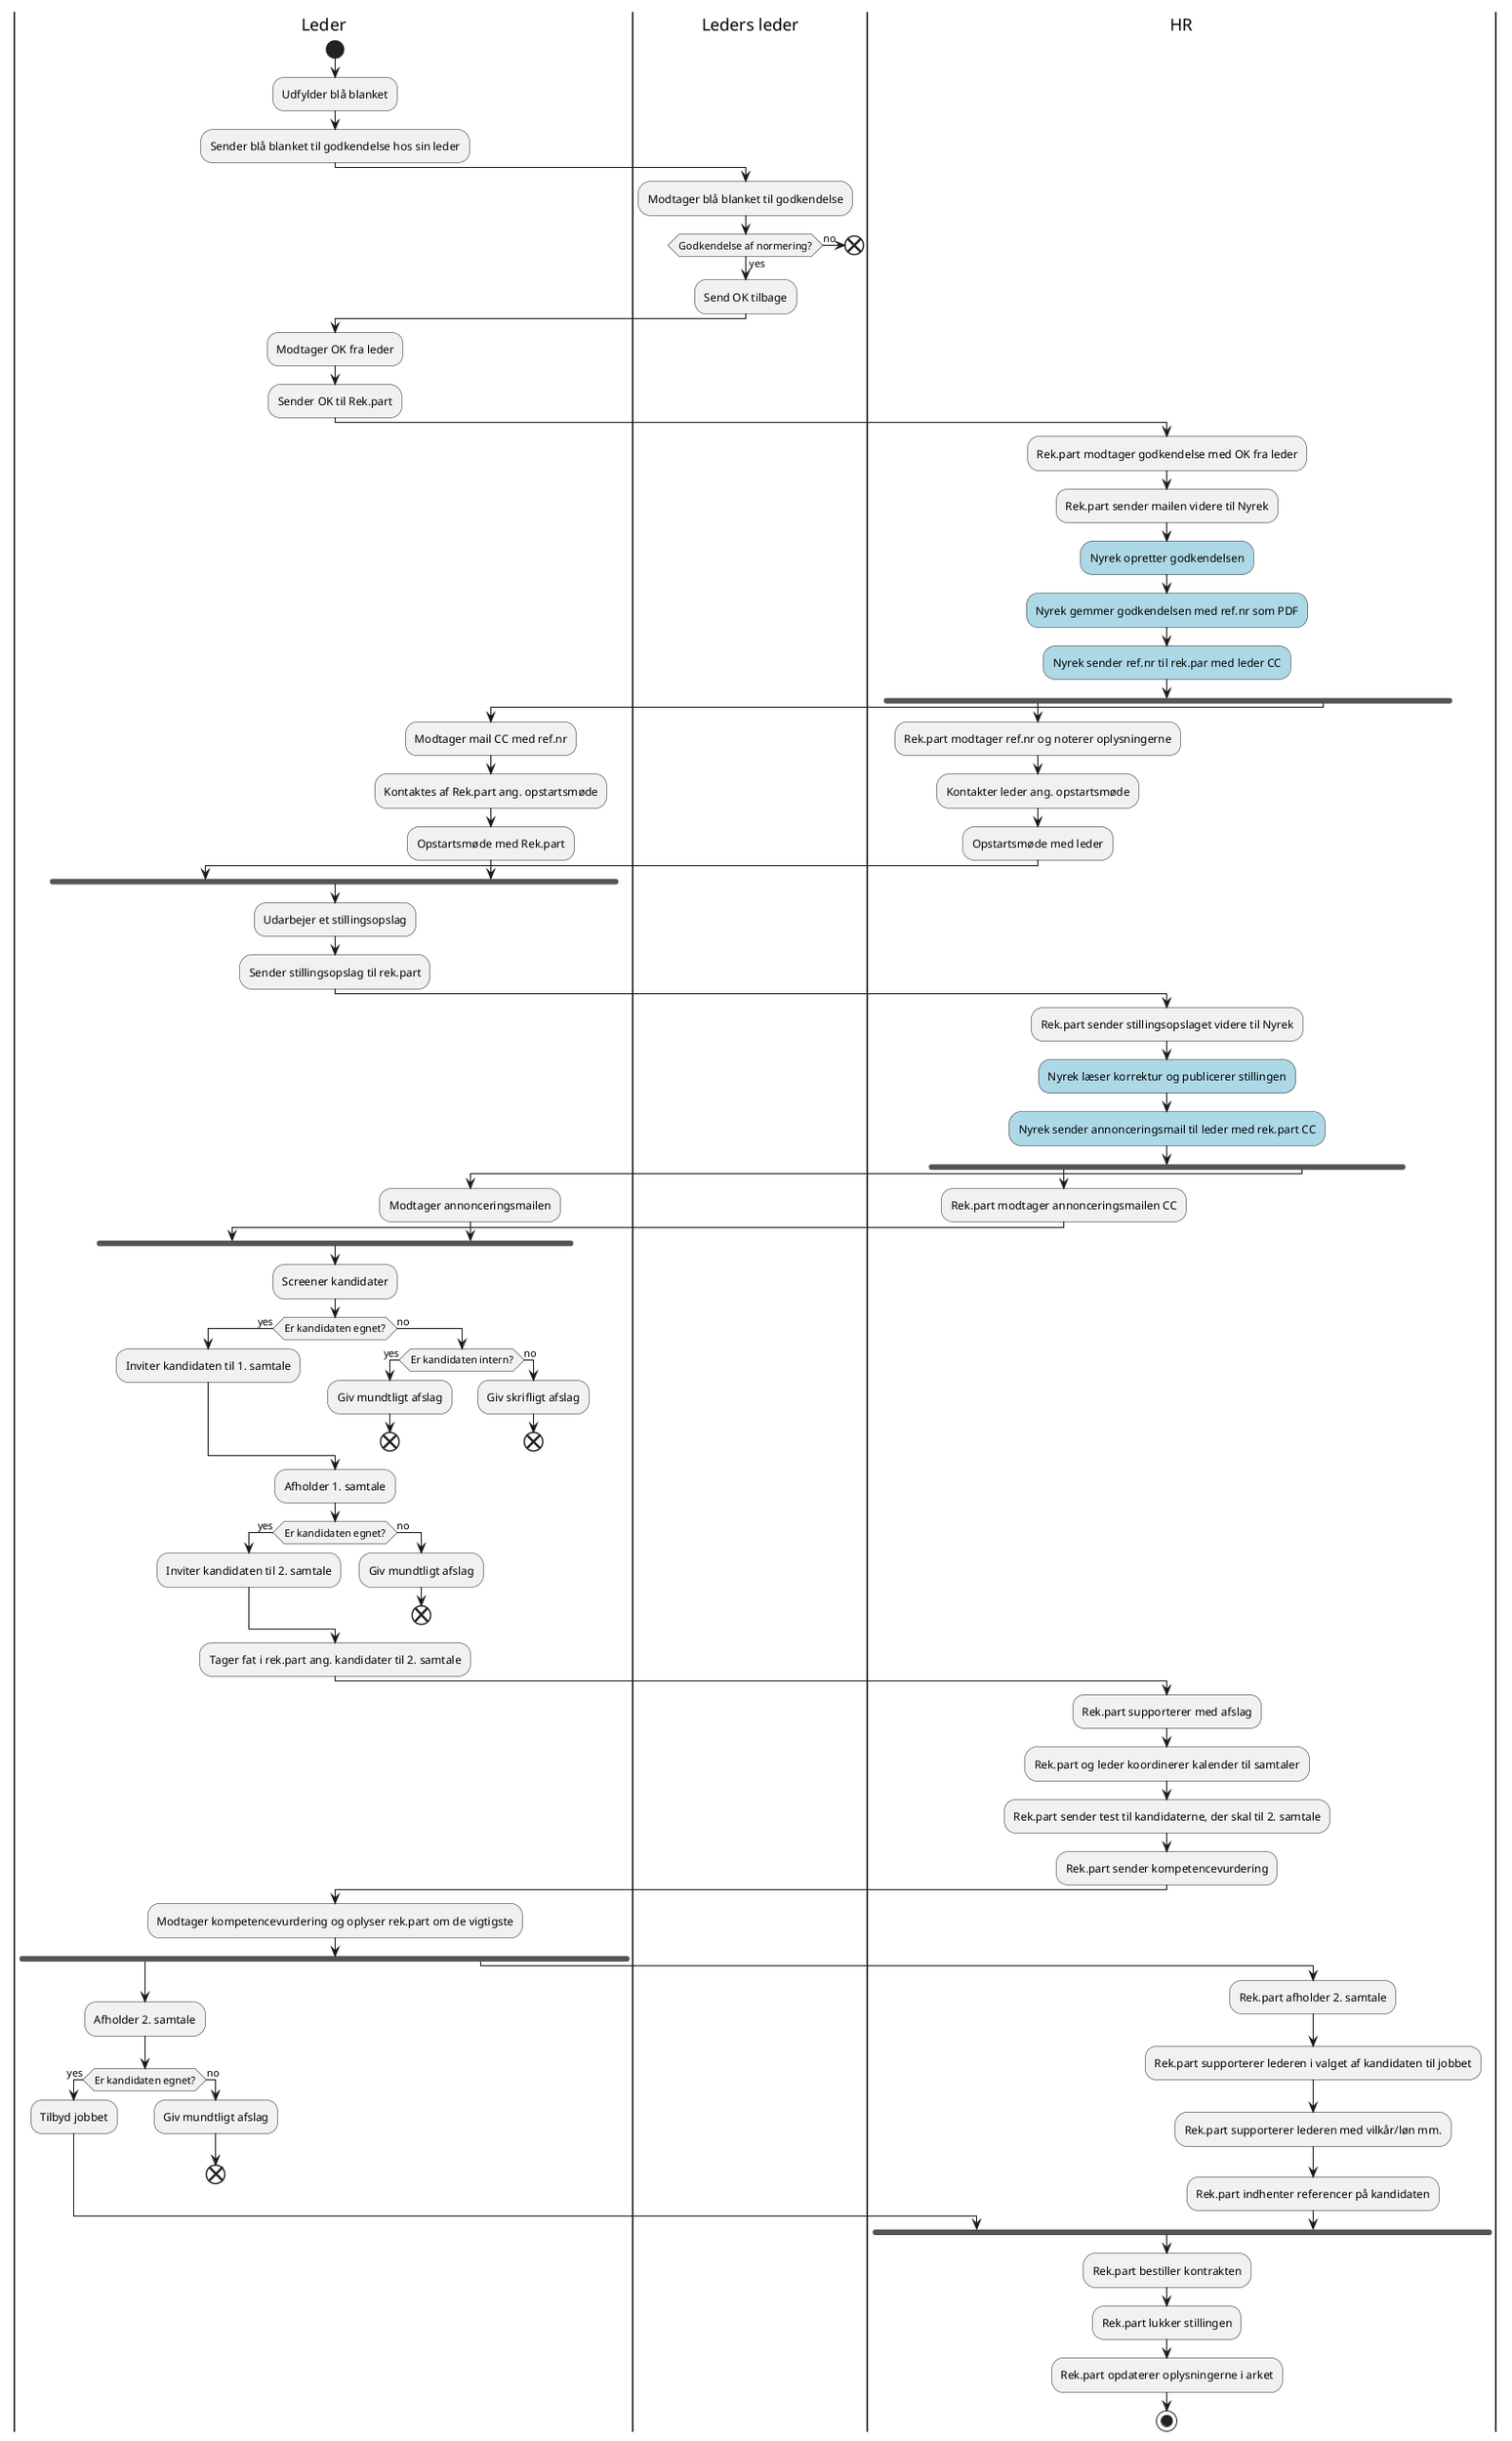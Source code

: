 @startuml 
|Leder|
start
:Udfylder blå blanket;
:Sender blå blanket til godkendelse hos sin leder;
|Leders leder| 
:Modtager blå blanket til godkendelse; 
if(Godkendelse af normering?) then (yes)
    :Send OK tilbage;
else(no)
    end
endif 
|Leder| 
:Modtager OK fra leder; 
:Sender OK til Rek.part; 
|HR|
:Rek.part modtager godkendelse med OK fra leder;
:Rek.part sender mailen videre til Nyrek; 
#LightBlue:Nyrek opretter godkendelsen; 
#LightBlue:Nyrek gemmer godkendelsen med ref.nr som PDF;
#LightBlue:Nyrek sender ref.nr til rek.par med leder CC;
Fork 
:Rek.part modtager ref.nr og noterer oplysningerne;
:Kontakter leder ang. opstartsmøde;
:Opstartsmøde med leder;
Fork again 
|Leder|
:Modtager mail CC med ref.nr;
:Kontaktes af Rek.part ang. opstartsmøde;
:Opstartsmøde med Rek.part; 
End fork 
|Leder|
:Udarbejer et stillingsopslag; 
:Sender stillingsopslag til rek.part; 
|HR|
:Rek.part sender stillingsopslaget videre til Nyrek;
#LightBlue:Nyrek læser korrektur og publicerer stillingen;
#LightBlue:Nyrek sender annonceringsmail til leder med rek.part CC;
Fork 
:Rek.part modtager annonceringsmailen CC; 
Fork again
|Leder|
:Modtager annonceringsmailen; 
End fork
|Leder| 
:Screener kandidater; 
If (Er kandidaten egnet?) then (yes)
    :Inviter kandidaten til 1. samtale;
else (no) 
    if(Er kandidaten intern?) then (yes)
        :Giv mundtligt afslag;
        end
    else (no) 
        :Giv skrifligt afslag;
        end
    endif
Endif 
|Leder|
:Afholder 1. samtale; 
If (Er kandidaten egnet?) then (yes) 
    :Inviter kandidaten til 2. samtale;
else (no) 
    :Giv mundtligt afslag; 
    end 
endif 
|Leder|
:Tager fat i rek.part ang. kandidater til 2. samtale; 
|HR|
:Rek.part supporterer med afslag;
:Rek.part og leder koordinerer kalender til samtaler;
:Rek.part sender test til kandidaterne, der skal til 2. samtale;
:Rek.part sender kompetencevurdering; 
|Leder| 
:Modtager kompetencevurdering og oplyser rek.part om de vigtigste;
Fork 
:Afholder 2. samtale; 
if (Er kandidaten egnet?) then (yes)
    :Tilbyd jobbet; 
else (no)
    :Giv mundtligt afslag; 
    end
endif
Fork again
|HR|
:Rek.part afholder 2. samtale;
:Rek.part supporterer lederen i valget af kandidaten til jobbet; 
:Rek.part supporterer lederen med vilkår/løn mm.; 
:Rek.part indhenter referencer på kandidaten; 
End fork
|HR|
:Rek.part bestiller kontrakten; 
:Rek.part lukker stillingen;
:Rek.part opdaterer oplysningerne i arket;
stop
@enduml
